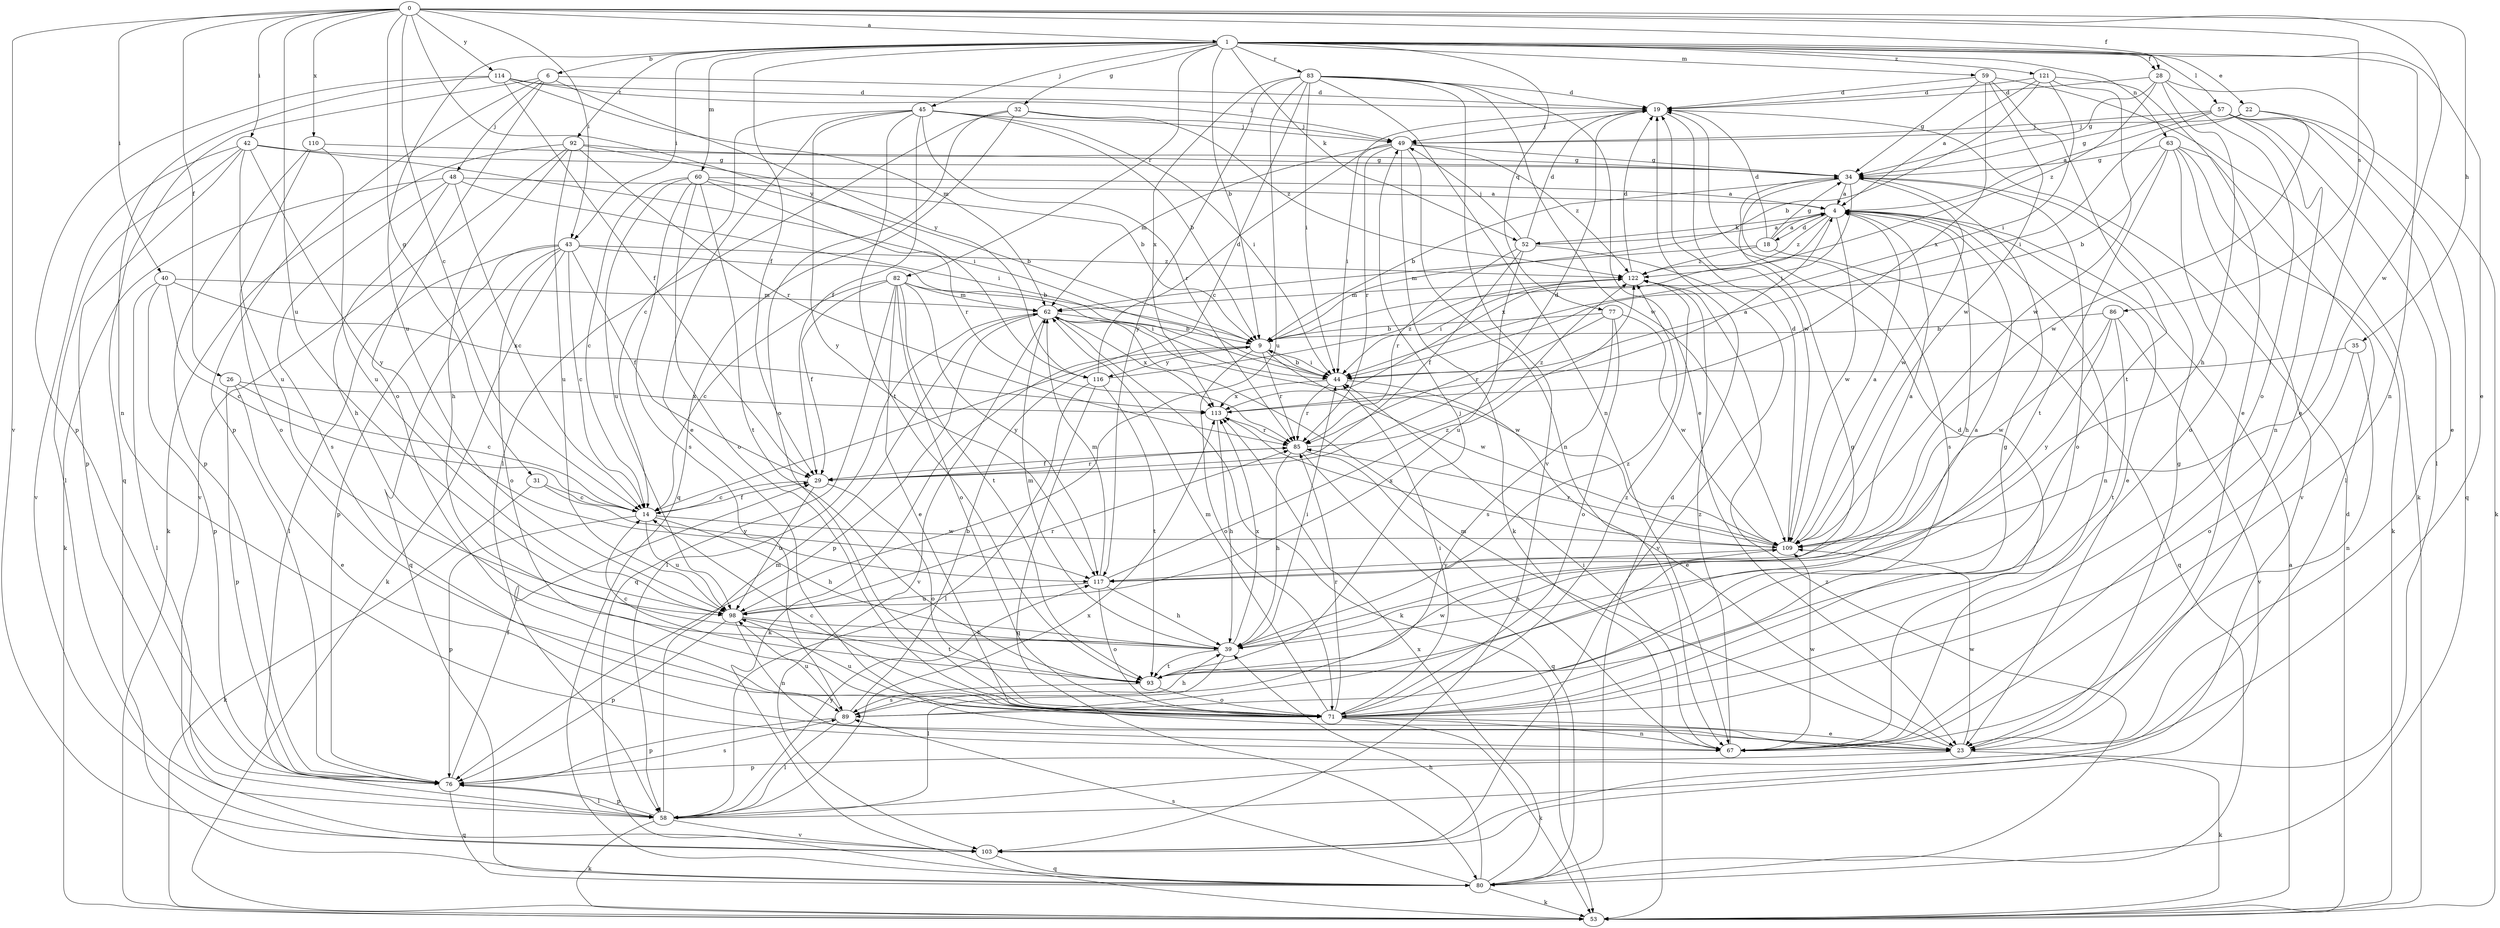 strict digraph  {
0;
1;
4;
6;
9;
14;
18;
19;
22;
23;
26;
28;
29;
31;
32;
34;
35;
39;
40;
42;
43;
44;
45;
48;
49;
52;
53;
57;
58;
59;
60;
62;
63;
67;
71;
76;
77;
80;
82;
83;
85;
86;
89;
92;
93;
98;
103;
109;
110;
113;
114;
116;
117;
121;
122;
0 -> 1  [label=a];
0 -> 14  [label=c];
0 -> 26  [label=f];
0 -> 28  [label=f];
0 -> 31  [label=g];
0 -> 35  [label=h];
0 -> 40  [label=i];
0 -> 42  [label=i];
0 -> 43  [label=i];
0 -> 86  [label=s];
0 -> 98  [label=u];
0 -> 103  [label=v];
0 -> 109  [label=w];
0 -> 110  [label=x];
0 -> 114  [label=y];
0 -> 116  [label=y];
1 -> 6  [label=b];
1 -> 9  [label=b];
1 -> 22  [label=e];
1 -> 23  [label=e];
1 -> 28  [label=f];
1 -> 29  [label=f];
1 -> 32  [label=g];
1 -> 43  [label=i];
1 -> 45  [label=j];
1 -> 52  [label=k];
1 -> 57  [label=l];
1 -> 59  [label=m];
1 -> 60  [label=m];
1 -> 63  [label=n];
1 -> 67  [label=n];
1 -> 77  [label=q];
1 -> 82  [label=r];
1 -> 83  [label=r];
1 -> 92  [label=t];
1 -> 98  [label=u];
1 -> 121  [label=z];
4 -> 18  [label=d];
4 -> 23  [label=e];
4 -> 39  [label=h];
4 -> 52  [label=k];
4 -> 67  [label=n];
4 -> 109  [label=w];
4 -> 113  [label=x];
4 -> 122  [label=z];
6 -> 19  [label=d];
6 -> 48  [label=j];
6 -> 71  [label=o];
6 -> 76  [label=p];
6 -> 80  [label=q];
6 -> 116  [label=y];
9 -> 44  [label=i];
9 -> 53  [label=k];
9 -> 71  [label=o];
9 -> 85  [label=r];
9 -> 109  [label=w];
9 -> 116  [label=y];
14 -> 29  [label=f];
14 -> 39  [label=h];
14 -> 76  [label=p];
14 -> 98  [label=u];
14 -> 109  [label=w];
18 -> 4  [label=a];
18 -> 19  [label=d];
18 -> 34  [label=g];
18 -> 62  [label=m];
18 -> 80  [label=q];
18 -> 122  [label=z];
19 -> 49  [label=j];
19 -> 109  [label=w];
22 -> 44  [label=i];
22 -> 49  [label=j];
22 -> 53  [label=k];
22 -> 109  [label=w];
23 -> 34  [label=g];
23 -> 53  [label=k];
23 -> 62  [label=m];
23 -> 76  [label=p];
23 -> 109  [label=w];
26 -> 14  [label=c];
26 -> 23  [label=e];
26 -> 76  [label=p];
26 -> 113  [label=x];
28 -> 19  [label=d];
28 -> 23  [label=e];
28 -> 34  [label=g];
28 -> 39  [label=h];
28 -> 71  [label=o];
28 -> 122  [label=z];
29 -> 14  [label=c];
29 -> 19  [label=d];
29 -> 71  [label=o];
29 -> 85  [label=r];
29 -> 98  [label=u];
31 -> 14  [label=c];
31 -> 53  [label=k];
31 -> 117  [label=y];
32 -> 49  [label=j];
32 -> 58  [label=l];
32 -> 71  [label=o];
32 -> 80  [label=q];
32 -> 122  [label=z];
34 -> 4  [label=a];
34 -> 9  [label=b];
34 -> 44  [label=i];
34 -> 71  [label=o];
34 -> 89  [label=s];
34 -> 109  [label=w];
35 -> 44  [label=i];
35 -> 67  [label=n];
35 -> 71  [label=o];
39 -> 4  [label=a];
39 -> 44  [label=i];
39 -> 58  [label=l];
39 -> 62  [label=m];
39 -> 93  [label=t];
39 -> 113  [label=x];
39 -> 122  [label=z];
40 -> 14  [label=c];
40 -> 58  [label=l];
40 -> 62  [label=m];
40 -> 76  [label=p];
40 -> 113  [label=x];
42 -> 34  [label=g];
42 -> 44  [label=i];
42 -> 58  [label=l];
42 -> 76  [label=p];
42 -> 98  [label=u];
42 -> 103  [label=v];
42 -> 117  [label=y];
43 -> 9  [label=b];
43 -> 14  [label=c];
43 -> 29  [label=f];
43 -> 53  [label=k];
43 -> 58  [label=l];
43 -> 71  [label=o];
43 -> 76  [label=p];
43 -> 80  [label=q];
43 -> 122  [label=z];
44 -> 9  [label=b];
44 -> 23  [label=e];
44 -> 85  [label=r];
44 -> 113  [label=x];
45 -> 9  [label=b];
45 -> 14  [label=c];
45 -> 23  [label=e];
45 -> 29  [label=f];
45 -> 44  [label=i];
45 -> 49  [label=j];
45 -> 85  [label=r];
45 -> 93  [label=t];
45 -> 117  [label=y];
48 -> 4  [label=a];
48 -> 14  [label=c];
48 -> 39  [label=h];
48 -> 44  [label=i];
48 -> 53  [label=k];
48 -> 89  [label=s];
49 -> 34  [label=g];
49 -> 44  [label=i];
49 -> 53  [label=k];
49 -> 62  [label=m];
49 -> 67  [label=n];
49 -> 85  [label=r];
49 -> 122  [label=z];
52 -> 4  [label=a];
52 -> 19  [label=d];
52 -> 29  [label=f];
52 -> 49  [label=j];
52 -> 85  [label=r];
52 -> 98  [label=u];
52 -> 103  [label=v];
53 -> 4  [label=a];
53 -> 19  [label=d];
57 -> 4  [label=a];
57 -> 23  [label=e];
57 -> 34  [label=g];
57 -> 49  [label=j];
57 -> 58  [label=l];
57 -> 67  [label=n];
57 -> 80  [label=q];
58 -> 53  [label=k];
58 -> 62  [label=m];
58 -> 76  [label=p];
58 -> 103  [label=v];
58 -> 113  [label=x];
58 -> 117  [label=y];
59 -> 19  [label=d];
59 -> 34  [label=g];
59 -> 53  [label=k];
59 -> 93  [label=t];
59 -> 109  [label=w];
59 -> 113  [label=x];
60 -> 4  [label=a];
60 -> 9  [label=b];
60 -> 14  [label=c];
60 -> 71  [label=o];
60 -> 85  [label=r];
60 -> 89  [label=s];
60 -> 93  [label=t];
60 -> 98  [label=u];
62 -> 9  [label=b];
62 -> 53  [label=k];
62 -> 58  [label=l];
62 -> 76  [label=p];
62 -> 103  [label=v];
62 -> 109  [label=w];
62 -> 113  [label=x];
63 -> 9  [label=b];
63 -> 34  [label=g];
63 -> 53  [label=k];
63 -> 58  [label=l];
63 -> 71  [label=o];
63 -> 93  [label=t];
63 -> 103  [label=v];
67 -> 19  [label=d];
67 -> 44  [label=i];
67 -> 109  [label=w];
67 -> 122  [label=z];
71 -> 14  [label=c];
71 -> 23  [label=e];
71 -> 34  [label=g];
71 -> 44  [label=i];
71 -> 53  [label=k];
71 -> 62  [label=m];
71 -> 67  [label=n];
71 -> 85  [label=r];
71 -> 98  [label=u];
71 -> 122  [label=z];
76 -> 29  [label=f];
76 -> 58  [label=l];
76 -> 80  [label=q];
76 -> 89  [label=s];
77 -> 9  [label=b];
77 -> 71  [label=o];
77 -> 85  [label=r];
77 -> 89  [label=s];
77 -> 109  [label=w];
80 -> 19  [label=d];
80 -> 39  [label=h];
80 -> 53  [label=k];
80 -> 89  [label=s];
80 -> 113  [label=x];
80 -> 122  [label=z];
82 -> 14  [label=c];
82 -> 23  [label=e];
82 -> 29  [label=f];
82 -> 44  [label=i];
82 -> 62  [label=m];
82 -> 71  [label=o];
82 -> 80  [label=q];
82 -> 93  [label=t];
82 -> 117  [label=y];
83 -> 14  [label=c];
83 -> 19  [label=d];
83 -> 23  [label=e];
83 -> 44  [label=i];
83 -> 67  [label=n];
83 -> 98  [label=u];
83 -> 103  [label=v];
83 -> 109  [label=w];
83 -> 113  [label=x];
83 -> 117  [label=y];
85 -> 29  [label=f];
85 -> 39  [label=h];
85 -> 67  [label=n];
85 -> 80  [label=q];
85 -> 122  [label=z];
86 -> 9  [label=b];
86 -> 93  [label=t];
86 -> 103  [label=v];
86 -> 109  [label=w];
86 -> 117  [label=y];
89 -> 9  [label=b];
89 -> 34  [label=g];
89 -> 39  [label=h];
89 -> 58  [label=l];
89 -> 76  [label=p];
89 -> 98  [label=u];
92 -> 9  [label=b];
92 -> 34  [label=g];
92 -> 39  [label=h];
92 -> 53  [label=k];
92 -> 85  [label=r];
92 -> 98  [label=u];
92 -> 103  [label=v];
93 -> 14  [label=c];
93 -> 49  [label=j];
93 -> 71  [label=o];
93 -> 89  [label=s];
93 -> 109  [label=w];
98 -> 39  [label=h];
98 -> 67  [label=n];
98 -> 76  [label=p];
98 -> 85  [label=r];
98 -> 93  [label=t];
103 -> 80  [label=q];
109 -> 4  [label=a];
109 -> 19  [label=d];
109 -> 85  [label=r];
109 -> 113  [label=x];
109 -> 117  [label=y];
110 -> 34  [label=g];
110 -> 71  [label=o];
110 -> 76  [label=p];
110 -> 98  [label=u];
113 -> 4  [label=a];
113 -> 39  [label=h];
113 -> 85  [label=r];
114 -> 19  [label=d];
114 -> 29  [label=f];
114 -> 49  [label=j];
114 -> 62  [label=m];
114 -> 67  [label=n];
114 -> 76  [label=p];
116 -> 19  [label=d];
116 -> 58  [label=l];
116 -> 80  [label=q];
116 -> 93  [label=t];
116 -> 122  [label=z];
117 -> 4  [label=a];
117 -> 39  [label=h];
117 -> 62  [label=m];
117 -> 71  [label=o];
117 -> 98  [label=u];
117 -> 122  [label=z];
121 -> 4  [label=a];
121 -> 9  [label=b];
121 -> 19  [label=d];
121 -> 23  [label=e];
121 -> 44  [label=i];
121 -> 109  [label=w];
122 -> 19  [label=d];
122 -> 44  [label=i];
122 -> 62  [label=m];
}
